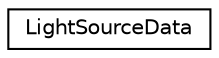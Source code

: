 digraph "Graphical Class Hierarchy"
{
  edge [fontname="Helvetica",fontsize="10",labelfontname="Helvetica",labelfontsize="10"];
  node [fontname="Helvetica",fontsize="10",shape=record];
  rankdir="LR";
  Node1 [label="LightSourceData",height=0.2,width=0.4,color="black", fillcolor="white", style="filled",URL="$struct_light_source_data.html"];
}
